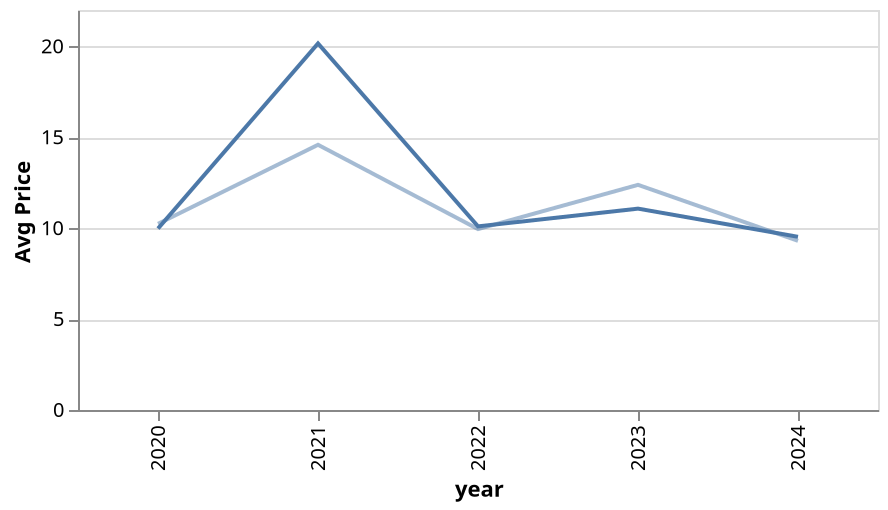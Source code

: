 {
  "$schema": "https://vega.github.io/schema/vega/v5.json",
  "background": "white",
  "padding": 5,
  "width": 400,
  "height": 200,
  "style": "cell",
  "data": [
    {
      "name": "source_0",
      "values": [
        {"price": 9.2, "year": 2020},
        {"price": 10.76, "year": 2020},
        {"price": 36.88, "year": 2021},
        {"price": 3.44, "year": 2021},
        {"price": 10.55, "year": 2022},
        {"price": 9.65, "year": 2022},
        {"price": 7.15, "year": 2023},
        {"price": 15, "year": 2023},
        {"price": 10.19, "year": 2024},
        {"price": 8.86, "year": 2024}
      ]
    },
    {
      "name": "data_0",
      "source": "source_0",
      "transform": [
        {
          "type": "aggregate",
          "groupby": ["year"],
          "ops": ["exponential", "mean"],
          "fields": ["price", "price"],
          "as": ["exponential_price", "mean_price"],
          "aggregate_params": [0.5, null]
        }
      ]
    }
  ],
  "marks": [
    {
      "name": "layer_0_marks",
      "type": "line",
      "style": ["line"],
      "sort": {"field": "datum[\"year\"]"},
      "from": {"data": "data_0"},
      "encode": {
        "update": {
          "stroke": {"value": "#4c78a8"},
          "description": {
            "signal": "\"year: \" + (isValid(datum[\"year\"]) ? datum[\"year\"] : \"\"+datum[\"year\"]) + \"; Avg Price: \" + (format(datum[\"mean_price\"], \"\"))"
          },
          "x": {"scale": "x", "field": "year"},
          "y": {"scale": "y", "field": "mean_price"},
          "defined": {
            "signal": "isValid(datum[\"mean_price\"]) && isFinite(+datum[\"mean_price\"])"
          }
        }
      }
    },
    {
      "name": "layer_1_marks",
      "type": "line",
      "style": ["line"],
      "sort": {"field": "datum[\"year\"]"},
      "from": {"data": "data_0"},
      "encode": {
        "update": {
          "opacity": {"value": 0.5},
          "stroke": {"value": "#4c78a8"},
          "description": {
            "signal": "\"year: \" + (isValid(datum[\"year\"]) ? datum[\"year\"] : \"\"+datum[\"year\"]) + \"; Exponential of price: \" + (format(datum[\"exponential_price\"], \"\"))"
          },
          "x": {"scale": "x", "field": "year"},
          "y": {"scale": "y", "field": "exponential_price"},
          "defined": {
            "signal": "isValid(datum[\"exponential_price\"]) && isFinite(+datum[\"exponential_price\"])"
          }
        }
      }
    }
  ],
  "scales": [
    {
      "name": "x",
      "type": "point",
      "domain": {"data": "data_0", "field": "year", "sort": true},
      "range": [0, {"signal": "width"}],
      "padding": 0.5
    },
    {
      "name": "y",
      "type": "linear",
      "domain": {
        "data": "data_0",
        "fields": ["mean_price", "exponential_price"]
      },
      "range": [{"signal": "height"}, 0],
      "nice": true,
      "zero": true
    }
  ],
  "axes": [
    {
      "scale": "y",
      "orient": "left",
      "gridScale": "x",
      "grid": true,
      "tickCount": {"signal": "ceil(height/40)"},
      "domain": false,
      "labels": false,
      "aria": false,
      "maxExtent": 0,
      "minExtent": 0,
      "ticks": false,
      "zindex": 0
    },
    {
      "scale": "x",
      "orient": "bottom",
      "grid": false,
      "title": "year",
      "labelAlign": "right",
      "labelAngle": 270,
      "labelBaseline": "middle",
      "zindex": 0
    },
    {
      "scale": "y",
      "orient": "left",
      "grid": false,
      "title": "Avg Price",
      "labelOverlap": true,
      "tickCount": {"signal": "ceil(height/40)"},
      "zindex": 0
    }
  ]
}
